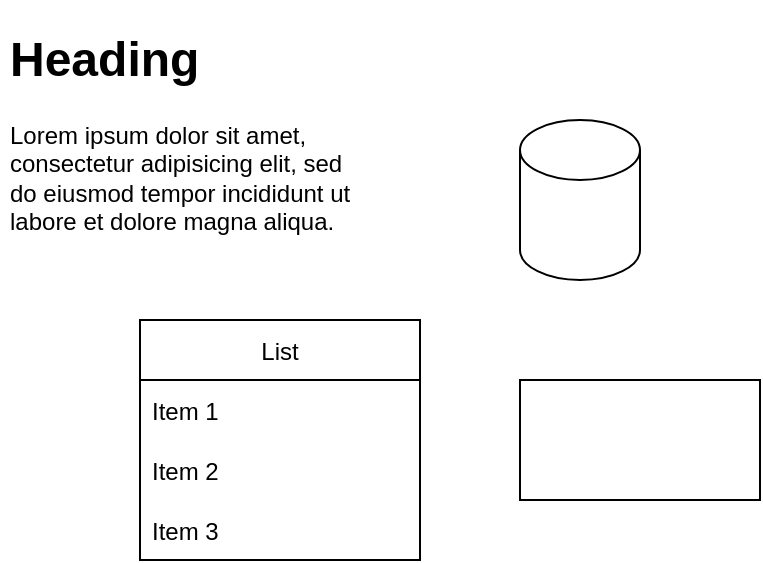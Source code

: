 <mxfile version="19.0.3" type="device"><diagram id="gpU1cR_EWm7K3-VXupqz" name="Seite-1"><mxGraphModel dx="1422" dy="865" grid="1" gridSize="10" guides="1" tooltips="1" connect="1" arrows="1" fold="1" page="1" pageScale="1" pageWidth="827" pageHeight="1169" math="0" shadow="0"><root><mxCell id="0"/><mxCell id="1" parent="0"/><mxCell id="5IGmIP5GUs0uRo7yXVFX-1" value="" style="rounded=0;whiteSpace=wrap;html=1;" vertex="1" parent="1"><mxGeometry x="510" y="410" width="120" height="60" as="geometry"/></mxCell><mxCell id="5IGmIP5GUs0uRo7yXVFX-2" value="List" style="swimlane;fontStyle=0;childLayout=stackLayout;horizontal=1;startSize=30;horizontalStack=0;resizeParent=1;resizeParentMax=0;resizeLast=0;collapsible=1;marginBottom=0;" vertex="1" parent="1"><mxGeometry x="320" y="380" width="140" height="120" as="geometry"/></mxCell><mxCell id="5IGmIP5GUs0uRo7yXVFX-3" value="Item 1" style="text;strokeColor=none;fillColor=none;align=left;verticalAlign=middle;spacingLeft=4;spacingRight=4;overflow=hidden;points=[[0,0.5],[1,0.5]];portConstraint=eastwest;rotatable=0;" vertex="1" parent="5IGmIP5GUs0uRo7yXVFX-2"><mxGeometry y="30" width="140" height="30" as="geometry"/></mxCell><mxCell id="5IGmIP5GUs0uRo7yXVFX-4" value="Item 2" style="text;strokeColor=none;fillColor=none;align=left;verticalAlign=middle;spacingLeft=4;spacingRight=4;overflow=hidden;points=[[0,0.5],[1,0.5]];portConstraint=eastwest;rotatable=0;" vertex="1" parent="5IGmIP5GUs0uRo7yXVFX-2"><mxGeometry y="60" width="140" height="30" as="geometry"/></mxCell><mxCell id="5IGmIP5GUs0uRo7yXVFX-5" value="Item 3" style="text;strokeColor=none;fillColor=none;align=left;verticalAlign=middle;spacingLeft=4;spacingRight=4;overflow=hidden;points=[[0,0.5],[1,0.5]];portConstraint=eastwest;rotatable=0;" vertex="1" parent="5IGmIP5GUs0uRo7yXVFX-2"><mxGeometry y="90" width="140" height="30" as="geometry"/></mxCell><mxCell id="5IGmIP5GUs0uRo7yXVFX-6" value="" style="shape=cylinder3;whiteSpace=wrap;html=1;boundedLbl=1;backgroundOutline=1;size=15;" vertex="1" parent="1"><mxGeometry x="510" y="280" width="60" height="80" as="geometry"/></mxCell><mxCell id="5IGmIP5GUs0uRo7yXVFX-7" value="&lt;h1&gt;Heading&lt;/h1&gt;&lt;p&gt;Lorem ipsum dolor sit amet, consectetur adipisicing elit, sed do eiusmod tempor incididunt ut labore et dolore magna aliqua.&lt;/p&gt;" style="text;html=1;strokeColor=none;fillColor=none;spacing=5;spacingTop=-20;whiteSpace=wrap;overflow=hidden;rounded=0;" vertex="1" parent="1"><mxGeometry x="250" y="230" width="190" height="120" as="geometry"/></mxCell></root></mxGraphModel></diagram></mxfile>